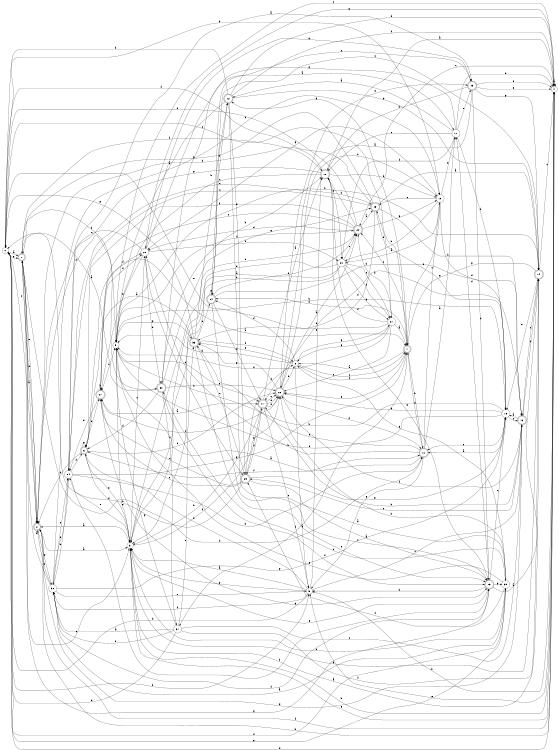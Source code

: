 digraph n29_4 {
__start0 [label="" shape="none"];

rankdir=LR;
size="8,5";

s0 [style="filled", color="black", fillcolor="white" shape="circle", label="0"];
s1 [style="rounded,filled", color="black", fillcolor="white" shape="doublecircle", label="1"];
s2 [style="rounded,filled", color="black", fillcolor="white" shape="doublecircle", label="2"];
s3 [style="filled", color="black", fillcolor="white" shape="circle", label="3"];
s4 [style="filled", color="black", fillcolor="white" shape="circle", label="4"];
s5 [style="filled", color="black", fillcolor="white" shape="circle", label="5"];
s6 [style="rounded,filled", color="black", fillcolor="white" shape="doublecircle", label="6"];
s7 [style="rounded,filled", color="black", fillcolor="white" shape="doublecircle", label="7"];
s8 [style="filled", color="black", fillcolor="white" shape="circle", label="8"];
s9 [style="filled", color="black", fillcolor="white" shape="circle", label="9"];
s10 [style="rounded,filled", color="black", fillcolor="white" shape="doublecircle", label="10"];
s11 [style="filled", color="black", fillcolor="white" shape="circle", label="11"];
s12 [style="rounded,filled", color="black", fillcolor="white" shape="doublecircle", label="12"];
s13 [style="rounded,filled", color="black", fillcolor="white" shape="doublecircle", label="13"];
s14 [style="rounded,filled", color="black", fillcolor="white" shape="doublecircle", label="14"];
s15 [style="filled", color="black", fillcolor="white" shape="circle", label="15"];
s16 [style="rounded,filled", color="black", fillcolor="white" shape="doublecircle", label="16"];
s17 [style="rounded,filled", color="black", fillcolor="white" shape="doublecircle", label="17"];
s18 [style="rounded,filled", color="black", fillcolor="white" shape="doublecircle", label="18"];
s19 [style="filled", color="black", fillcolor="white" shape="circle", label="19"];
s20 [style="filled", color="black", fillcolor="white" shape="circle", label="20"];
s21 [style="filled", color="black", fillcolor="white" shape="circle", label="21"];
s22 [style="rounded,filled", color="black", fillcolor="white" shape="doublecircle", label="22"];
s23 [style="rounded,filled", color="black", fillcolor="white" shape="doublecircle", label="23"];
s24 [style="filled", color="black", fillcolor="white" shape="circle", label="24"];
s25 [style="rounded,filled", color="black", fillcolor="white" shape="doublecircle", label="25"];
s26 [style="rounded,filled", color="black", fillcolor="white" shape="doublecircle", label="26"];
s27 [style="rounded,filled", color="black", fillcolor="white" shape="doublecircle", label="27"];
s28 [style="filled", color="black", fillcolor="white" shape="circle", label="28"];
s29 [style="rounded,filled", color="black", fillcolor="white" shape="doublecircle", label="29"];
s30 [style="rounded,filled", color="black", fillcolor="white" shape="doublecircle", label="30"];
s31 [style="filled", color="black", fillcolor="white" shape="circle", label="31"];
s32 [style="filled", color="black", fillcolor="white" shape="circle", label="32"];
s33 [style="rounded,filled", color="black", fillcolor="white" shape="doublecircle", label="33"];
s34 [style="rounded,filled", color="black", fillcolor="white" shape="doublecircle", label="34"];
s35 [style="filled", color="black", fillcolor="white" shape="circle", label="35"];
s0 -> s1 [label="a"];
s0 -> s19 [label="b"];
s0 -> s7 [label="c"];
s0 -> s35 [label="d"];
s0 -> s35 [label="e"];
s0 -> s5 [label="f"];
s0 -> s1 [label="g"];
s1 -> s2 [label="a"];
s1 -> s30 [label="b"];
s1 -> s3 [label="c"];
s1 -> s10 [label="d"];
s1 -> s2 [label="e"];
s1 -> s18 [label="f"];
s1 -> s13 [label="g"];
s2 -> s3 [label="a"];
s2 -> s4 [label="b"];
s2 -> s0 [label="c"];
s2 -> s9 [label="d"];
s2 -> s1 [label="e"];
s2 -> s2 [label="f"];
s2 -> s32 [label="g"];
s3 -> s2 [label="a"];
s3 -> s4 [label="b"];
s3 -> s28 [label="c"];
s3 -> s22 [label="d"];
s3 -> s24 [label="e"];
s3 -> s26 [label="f"];
s3 -> s4 [label="g"];
s4 -> s4 [label="a"];
s4 -> s5 [label="b"];
s4 -> s22 [label="c"];
s4 -> s0 [label="d"];
s4 -> s5 [label="e"];
s4 -> s2 [label="f"];
s4 -> s28 [label="g"];
s5 -> s3 [label="a"];
s5 -> s6 [label="b"];
s5 -> s16 [label="c"];
s5 -> s0 [label="d"];
s5 -> s18 [label="e"];
s5 -> s32 [label="f"];
s5 -> s3 [label="g"];
s6 -> s7 [label="a"];
s6 -> s27 [label="b"];
s6 -> s26 [label="c"];
s6 -> s2 [label="d"];
s6 -> s3 [label="e"];
s6 -> s3 [label="f"];
s6 -> s6 [label="g"];
s7 -> s8 [label="a"];
s7 -> s10 [label="b"];
s7 -> s22 [label="c"];
s7 -> s34 [label="d"];
s7 -> s26 [label="e"];
s7 -> s31 [label="f"];
s7 -> s12 [label="g"];
s8 -> s5 [label="a"];
s8 -> s9 [label="b"];
s8 -> s7 [label="c"];
s8 -> s34 [label="d"];
s8 -> s33 [label="e"];
s8 -> s7 [label="f"];
s8 -> s21 [label="g"];
s9 -> s10 [label="a"];
s9 -> s15 [label="b"];
s9 -> s4 [label="c"];
s9 -> s17 [label="d"];
s9 -> s3 [label="e"];
s9 -> s22 [label="f"];
s9 -> s33 [label="g"];
s10 -> s11 [label="a"];
s10 -> s28 [label="b"];
s10 -> s19 [label="c"];
s10 -> s7 [label="d"];
s10 -> s33 [label="e"];
s10 -> s6 [label="f"];
s10 -> s5 [label="g"];
s11 -> s12 [label="a"];
s11 -> s15 [label="b"];
s11 -> s18 [label="c"];
s11 -> s4 [label="d"];
s11 -> s25 [label="e"];
s11 -> s20 [label="f"];
s11 -> s30 [label="g"];
s12 -> s9 [label="a"];
s12 -> s0 [label="b"];
s12 -> s13 [label="c"];
s12 -> s4 [label="d"];
s12 -> s29 [label="e"];
s12 -> s4 [label="f"];
s12 -> s14 [label="g"];
s13 -> s14 [label="a"];
s13 -> s5 [label="b"];
s13 -> s15 [label="c"];
s13 -> s11 [label="d"];
s13 -> s3 [label="e"];
s13 -> s32 [label="f"];
s13 -> s35 [label="g"];
s14 -> s3 [label="a"];
s14 -> s9 [label="b"];
s14 -> s4 [label="c"];
s14 -> s3 [label="d"];
s14 -> s15 [label="e"];
s14 -> s16 [label="f"];
s14 -> s7 [label="g"];
s15 -> s10 [label="a"];
s15 -> s9 [label="b"];
s15 -> s16 [label="c"];
s15 -> s26 [label="d"];
s15 -> s10 [label="e"];
s15 -> s9 [label="f"];
s15 -> s23 [label="g"];
s16 -> s15 [label="a"];
s16 -> s17 [label="b"];
s16 -> s14 [label="c"];
s16 -> s33 [label="d"];
s16 -> s29 [label="e"];
s16 -> s26 [label="f"];
s16 -> s2 [label="g"];
s17 -> s18 [label="a"];
s17 -> s3 [label="b"];
s17 -> s26 [label="c"];
s17 -> s26 [label="d"];
s17 -> s5 [label="e"];
s17 -> s26 [label="f"];
s17 -> s29 [label="g"];
s18 -> s4 [label="a"];
s18 -> s19 [label="b"];
s18 -> s9 [label="c"];
s18 -> s20 [label="d"];
s18 -> s13 [label="e"];
s18 -> s0 [label="f"];
s18 -> s24 [label="g"];
s19 -> s20 [label="a"];
s19 -> s20 [label="b"];
s19 -> s23 [label="c"];
s19 -> s15 [label="d"];
s19 -> s11 [label="e"];
s19 -> s7 [label="f"];
s19 -> s28 [label="g"];
s20 -> s3 [label="a"];
s20 -> s3 [label="b"];
s20 -> s21 [label="c"];
s20 -> s3 [label="d"];
s20 -> s22 [label="e"];
s20 -> s21 [label="f"];
s20 -> s21 [label="g"];
s21 -> s7 [label="a"];
s21 -> s22 [label="b"];
s21 -> s26 [label="c"];
s21 -> s18 [label="d"];
s21 -> s0 [label="e"];
s21 -> s9 [label="f"];
s21 -> s8 [label="g"];
s22 -> s23 [label="a"];
s22 -> s18 [label="b"];
s22 -> s27 [label="c"];
s22 -> s28 [label="d"];
s22 -> s0 [label="e"];
s22 -> s6 [label="f"];
s22 -> s19 [label="g"];
s23 -> s14 [label="a"];
s23 -> s16 [label="b"];
s23 -> s24 [label="c"];
s23 -> s2 [label="d"];
s23 -> s21 [label="e"];
s23 -> s17 [label="f"];
s23 -> s1 [label="g"];
s24 -> s25 [label="a"];
s24 -> s10 [label="b"];
s24 -> s23 [label="c"];
s24 -> s6 [label="d"];
s24 -> s32 [label="e"];
s24 -> s13 [label="f"];
s24 -> s7 [label="g"];
s25 -> s26 [label="a"];
s25 -> s18 [label="b"];
s25 -> s34 [label="c"];
s25 -> s13 [label="d"];
s25 -> s4 [label="e"];
s25 -> s4 [label="f"];
s25 -> s14 [label="g"];
s26 -> s22 [label="a"];
s26 -> s19 [label="b"];
s26 -> s27 [label="c"];
s26 -> s10 [label="d"];
s26 -> s25 [label="e"];
s26 -> s8 [label="f"];
s26 -> s33 [label="g"];
s27 -> s17 [label="a"];
s27 -> s27 [label="b"];
s27 -> s9 [label="c"];
s27 -> s28 [label="d"];
s27 -> s24 [label="e"];
s27 -> s28 [label="f"];
s27 -> s13 [label="g"];
s28 -> s11 [label="a"];
s28 -> s29 [label="b"];
s28 -> s2 [label="c"];
s28 -> s30 [label="d"];
s28 -> s27 [label="e"];
s28 -> s20 [label="f"];
s28 -> s25 [label="g"];
s29 -> s13 [label="a"];
s29 -> s0 [label="b"];
s29 -> s27 [label="c"];
s29 -> s17 [label="d"];
s29 -> s27 [label="e"];
s29 -> s8 [label="f"];
s29 -> s15 [label="g"];
s30 -> s1 [label="a"];
s30 -> s18 [label="b"];
s30 -> s31 [label="c"];
s30 -> s6 [label="d"];
s30 -> s26 [label="e"];
s30 -> s13 [label="f"];
s30 -> s23 [label="g"];
s31 -> s32 [label="a"];
s31 -> s32 [label="b"];
s31 -> s16 [label="c"];
s31 -> s0 [label="d"];
s31 -> s33 [label="e"];
s31 -> s14 [label="f"];
s31 -> s9 [label="g"];
s32 -> s1 [label="a"];
s32 -> s24 [label="b"];
s32 -> s24 [label="c"];
s32 -> s19 [label="d"];
s32 -> s5 [label="e"];
s32 -> s2 [label="f"];
s32 -> s15 [label="g"];
s33 -> s6 [label="a"];
s33 -> s12 [label="b"];
s33 -> s29 [label="c"];
s33 -> s34 [label="d"];
s33 -> s13 [label="e"];
s33 -> s8 [label="f"];
s33 -> s0 [label="g"];
s34 -> s35 [label="a"];
s34 -> s16 [label="b"];
s34 -> s14 [label="c"];
s34 -> s17 [label="d"];
s34 -> s22 [label="e"];
s34 -> s12 [label="f"];
s34 -> s34 [label="g"];
s35 -> s32 [label="a"];
s35 -> s26 [label="b"];
s35 -> s30 [label="c"];
s35 -> s3 [label="d"];
s35 -> s9 [label="e"];
s35 -> s29 [label="f"];
s35 -> s8 [label="g"];

}